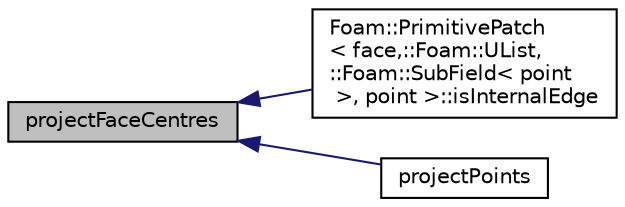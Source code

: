 digraph "projectFaceCentres"
{
  bgcolor="transparent";
  edge [fontname="Helvetica",fontsize="10",labelfontname="Helvetica",labelfontsize="10"];
  node [fontname="Helvetica",fontsize="10",shape=record];
  rankdir="LR";
  Node1 [label="projectFaceCentres",height=0.2,width=0.4,color="black", fillcolor="grey75", style="filled", fontcolor="black"];
  Node1 -> Node2 [dir="back",color="midnightblue",fontsize="10",style="solid",fontname="Helvetica"];
  Node2 [label="Foam::PrimitivePatch\l\< face,::Foam::UList,\l::Foam::SubField\< point\l \>, point \>::isInternalEdge",height=0.2,width=0.4,color="black",URL="$a02016.html#a1ee468354f61c027ba0e3aa4a11cd097",tooltip="Is internal edge? "];
  Node1 -> Node3 [dir="back",color="midnightblue",fontsize="10",style="solid",fontname="Helvetica"];
  Node3 [label="projectPoints",height=0.2,width=0.4,color="black",URL="$a02016.html#ac673d3057b4967a0e7f49902c9a3078e"];
}
